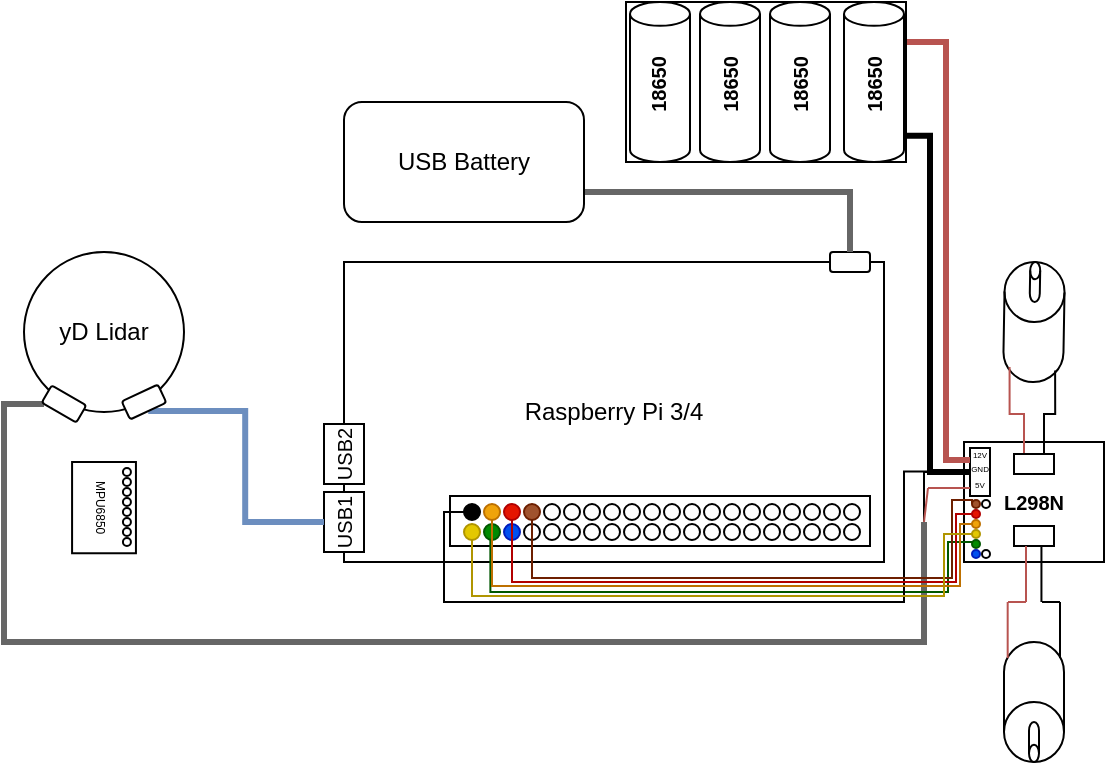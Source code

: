<mxfile version="13.6.6" type="github" pages="2">
  <diagram id="R3SiRMFxgYjuJNOLao2z" name="Hardware">
    <mxGraphModel dx="276" dy="149" grid="1" gridSize="10" guides="1" tooltips="1" connect="1" arrows="1" fold="1" page="1" pageScale="1" pageWidth="850" pageHeight="1100" math="0" shadow="0">
      <root>
        <mxCell id="0" />
        <mxCell id="1" parent="0" />
        <mxCell id="xIumV7urKmraXYFZjmjs-111" style="edgeStyle=orthogonalEdgeStyle;rounded=0;orthogonalLoop=1;jettySize=auto;html=1;exitX=0;exitY=0.5;exitDx=0;exitDy=0;endArrow=none;endFill=0;strokeWidth=3;fillColor=#f5f5f5;strokeColor=#666666;" parent="1" source="xIumV7urKmraXYFZjmjs-2" target="xIumV7urKmraXYFZjmjs-79" edge="1">
          <mxGeometry relative="1" as="geometry">
            <Array as="points">
              <mxPoint x="550" y="560" />
              <mxPoint x="550" y="630" />
              <mxPoint x="90" y="630" />
              <mxPoint x="90" y="511" />
            </Array>
          </mxGeometry>
        </mxCell>
        <mxCell id="xIumV7urKmraXYFZjmjs-112" value="" style="rounded=0;whiteSpace=wrap;html=1;strokeColor=none;" parent="1" vertex="1">
          <mxGeometry x="540" y="540" width="40" height="30" as="geometry" />
        </mxCell>
        <mxCell id="xIumV7urKmraXYFZjmjs-1" value="Raspberry Pi 3/4" style="rounded=0;whiteSpace=wrap;html=1;" parent="1" vertex="1">
          <mxGeometry x="260" y="440" width="270" height="150" as="geometry" />
        </mxCell>
        <mxCell id="xIumV7urKmraXYFZjmjs-2" value="&lt;b&gt;&lt;font style=&quot;font-size: 10px&quot;&gt;L298N&lt;/font&gt;&lt;/b&gt;" style="rounded=0;whiteSpace=wrap;html=1;" parent="1" vertex="1">
          <mxGeometry x="570" y="530" width="70" height="60" as="geometry" />
        </mxCell>
        <mxCell id="xIumV7urKmraXYFZjmjs-5" value="" style="group" parent="1" vertex="1" connectable="0">
          <mxGeometry x="590" y="630" width="30" height="60" as="geometry" />
        </mxCell>
        <mxCell id="xIumV7urKmraXYFZjmjs-3" value="" style="shape=cylinder2;whiteSpace=wrap;html=1;boundedLbl=1;backgroundOutline=1;size=15;rotation=-180;" parent="xIumV7urKmraXYFZjmjs-5" vertex="1">
          <mxGeometry width="30" height="60" as="geometry" />
        </mxCell>
        <mxCell id="xIumV7urKmraXYFZjmjs-4" value="" style="shape=cylinder2;whiteSpace=wrap;html=1;boundedLbl=1;backgroundOutline=1;size=4.333;rotation=-180;" parent="xIumV7urKmraXYFZjmjs-5" vertex="1">
          <mxGeometry x="12.5" y="40" width="5" height="20" as="geometry" />
        </mxCell>
        <mxCell id="xIumV7urKmraXYFZjmjs-6" value="" style="group;rotation=-179;" parent="1" vertex="1" connectable="0">
          <mxGeometry x="590" y="440" width="30" height="60" as="geometry" />
        </mxCell>
        <mxCell id="xIumV7urKmraXYFZjmjs-7" value="" style="shape=cylinder2;whiteSpace=wrap;html=1;boundedLbl=1;backgroundOutline=1;size=15;rotation=-359;" parent="xIumV7urKmraXYFZjmjs-6" vertex="1">
          <mxGeometry width="30" height="60" as="geometry" />
        </mxCell>
        <mxCell id="xIumV7urKmraXYFZjmjs-8" value="" style="shape=cylinder2;whiteSpace=wrap;html=1;boundedLbl=1;backgroundOutline=1;size=4.333;rotation=-359;" parent="xIumV7urKmraXYFZjmjs-6" vertex="1">
          <mxGeometry x="13" width="5" height="20" as="geometry" />
        </mxCell>
        <mxCell id="xIumV7urKmraXYFZjmjs-9" value="yD Lidar" style="ellipse;whiteSpace=wrap;html=1;aspect=fixed;" parent="1" vertex="1">
          <mxGeometry x="100" y="435" width="80" height="80" as="geometry" />
        </mxCell>
        <mxCell id="xIumV7urKmraXYFZjmjs-10" value="" style="rounded=0;whiteSpace=wrap;html=1;" parent="1" vertex="1">
          <mxGeometry x="313" y="557" width="210" height="25" as="geometry" />
        </mxCell>
        <mxCell id="xIumV7urKmraXYFZjmjs-11" value="&lt;font size=&quot;1&quot;&gt;USB1&lt;/font&gt;" style="rounded=0;whiteSpace=wrap;html=1;rotation=-90;" parent="1" vertex="1">
          <mxGeometry x="245" y="560" width="30" height="20" as="geometry" />
        </mxCell>
        <mxCell id="xIumV7urKmraXYFZjmjs-13" value="&lt;font style=&quot;font-size: 10px&quot;&gt;USB2&lt;/font&gt;" style="rounded=0;whiteSpace=wrap;html=1;rotation=-90;" parent="1" vertex="1">
          <mxGeometry x="245" y="526" width="30" height="20" as="geometry" />
        </mxCell>
        <mxCell id="xIumV7urKmraXYFZjmjs-14" value="" style="ellipse;whiteSpace=wrap;html=1;aspect=fixed;" parent="1" vertex="1">
          <mxGeometry x="510" y="561" width="8" height="8" as="geometry" />
        </mxCell>
        <mxCell id="xIumV7urKmraXYFZjmjs-15" value="" style="ellipse;whiteSpace=wrap;html=1;aspect=fixed;" parent="1" vertex="1">
          <mxGeometry x="510" y="571" width="8" height="8" as="geometry" />
        </mxCell>
        <mxCell id="xIumV7urKmraXYFZjmjs-17" value="" style="ellipse;whiteSpace=wrap;html=1;aspect=fixed;" parent="1" vertex="1">
          <mxGeometry x="500" y="561" width="8" height="8" as="geometry" />
        </mxCell>
        <mxCell id="xIumV7urKmraXYFZjmjs-18" value="" style="ellipse;whiteSpace=wrap;html=1;aspect=fixed;" parent="1" vertex="1">
          <mxGeometry x="500" y="571" width="8" height="8" as="geometry" />
        </mxCell>
        <mxCell id="xIumV7urKmraXYFZjmjs-19" value="" style="ellipse;whiteSpace=wrap;html=1;aspect=fixed;" parent="1" vertex="1">
          <mxGeometry x="490" y="561" width="8" height="8" as="geometry" />
        </mxCell>
        <mxCell id="xIumV7urKmraXYFZjmjs-20" value="" style="ellipse;whiteSpace=wrap;html=1;aspect=fixed;" parent="1" vertex="1">
          <mxGeometry x="490" y="571" width="8" height="8" as="geometry" />
        </mxCell>
        <mxCell id="xIumV7urKmraXYFZjmjs-21" value="" style="ellipse;whiteSpace=wrap;html=1;aspect=fixed;" parent="1" vertex="1">
          <mxGeometry x="480" y="561" width="8" height="8" as="geometry" />
        </mxCell>
        <mxCell id="xIumV7urKmraXYFZjmjs-22" value="" style="ellipse;whiteSpace=wrap;html=1;aspect=fixed;" parent="1" vertex="1">
          <mxGeometry x="480" y="571" width="8" height="8" as="geometry" />
        </mxCell>
        <mxCell id="xIumV7urKmraXYFZjmjs-23" value="" style="ellipse;whiteSpace=wrap;html=1;aspect=fixed;" parent="1" vertex="1">
          <mxGeometry x="470" y="561" width="8" height="8" as="geometry" />
        </mxCell>
        <mxCell id="xIumV7urKmraXYFZjmjs-24" value="" style="ellipse;whiteSpace=wrap;html=1;aspect=fixed;" parent="1" vertex="1">
          <mxGeometry x="470" y="571" width="8" height="8" as="geometry" />
        </mxCell>
        <mxCell id="xIumV7urKmraXYFZjmjs-25" value="" style="ellipse;whiteSpace=wrap;html=1;aspect=fixed;" parent="1" vertex="1">
          <mxGeometry x="460" y="561" width="8" height="8" as="geometry" />
        </mxCell>
        <mxCell id="xIumV7urKmraXYFZjmjs-26" value="" style="ellipse;whiteSpace=wrap;html=1;aspect=fixed;" parent="1" vertex="1">
          <mxGeometry x="460" y="571" width="8" height="8" as="geometry" />
        </mxCell>
        <mxCell id="xIumV7urKmraXYFZjmjs-27" value="" style="ellipse;whiteSpace=wrap;html=1;aspect=fixed;" parent="1" vertex="1">
          <mxGeometry x="450" y="561" width="8" height="8" as="geometry" />
        </mxCell>
        <mxCell id="xIumV7urKmraXYFZjmjs-28" value="" style="ellipse;whiteSpace=wrap;html=1;aspect=fixed;" parent="1" vertex="1">
          <mxGeometry x="450" y="571" width="8" height="8" as="geometry" />
        </mxCell>
        <mxCell id="xIumV7urKmraXYFZjmjs-29" value="" style="ellipse;whiteSpace=wrap;html=1;aspect=fixed;" parent="1" vertex="1">
          <mxGeometry x="440" y="561" width="8" height="8" as="geometry" />
        </mxCell>
        <mxCell id="xIumV7urKmraXYFZjmjs-30" value="" style="ellipse;whiteSpace=wrap;html=1;aspect=fixed;" parent="1" vertex="1">
          <mxGeometry x="440" y="571" width="8" height="8" as="geometry" />
        </mxCell>
        <mxCell id="xIumV7urKmraXYFZjmjs-31" value="" style="ellipse;whiteSpace=wrap;html=1;aspect=fixed;" parent="1" vertex="1">
          <mxGeometry x="430" y="561" width="8" height="8" as="geometry" />
        </mxCell>
        <mxCell id="xIumV7urKmraXYFZjmjs-32" value="" style="ellipse;whiteSpace=wrap;html=1;aspect=fixed;" parent="1" vertex="1">
          <mxGeometry x="430" y="571" width="8" height="8" as="geometry" />
        </mxCell>
        <mxCell id="xIumV7urKmraXYFZjmjs-33" value="" style="ellipse;whiteSpace=wrap;html=1;aspect=fixed;" parent="1" vertex="1">
          <mxGeometry x="420" y="561" width="8" height="8" as="geometry" />
        </mxCell>
        <mxCell id="xIumV7urKmraXYFZjmjs-34" value="" style="ellipse;whiteSpace=wrap;html=1;aspect=fixed;" parent="1" vertex="1">
          <mxGeometry x="420" y="571" width="8" height="8" as="geometry" />
        </mxCell>
        <mxCell id="xIumV7urKmraXYFZjmjs-35" value="" style="ellipse;whiteSpace=wrap;html=1;aspect=fixed;" parent="1" vertex="1">
          <mxGeometry x="410" y="561" width="8" height="8" as="geometry" />
        </mxCell>
        <mxCell id="xIumV7urKmraXYFZjmjs-36" value="" style="ellipse;whiteSpace=wrap;html=1;aspect=fixed;" parent="1" vertex="1">
          <mxGeometry x="410" y="571" width="8" height="8" as="geometry" />
        </mxCell>
        <mxCell id="xIumV7urKmraXYFZjmjs-37" value="" style="ellipse;whiteSpace=wrap;html=1;aspect=fixed;" parent="1" vertex="1">
          <mxGeometry x="400" y="561" width="8" height="8" as="geometry" />
        </mxCell>
        <mxCell id="xIumV7urKmraXYFZjmjs-38" value="" style="ellipse;whiteSpace=wrap;html=1;aspect=fixed;" parent="1" vertex="1">
          <mxGeometry x="400" y="571" width="8" height="8" as="geometry" />
        </mxCell>
        <mxCell id="xIumV7urKmraXYFZjmjs-39" value="" style="ellipse;whiteSpace=wrap;html=1;aspect=fixed;" parent="1" vertex="1">
          <mxGeometry x="390" y="561" width="8" height="8" as="geometry" />
        </mxCell>
        <mxCell id="xIumV7urKmraXYFZjmjs-40" value="" style="ellipse;whiteSpace=wrap;html=1;aspect=fixed;" parent="1" vertex="1">
          <mxGeometry x="390" y="571" width="8" height="8" as="geometry" />
        </mxCell>
        <mxCell id="xIumV7urKmraXYFZjmjs-41" value="" style="ellipse;whiteSpace=wrap;html=1;aspect=fixed;" parent="1" vertex="1">
          <mxGeometry x="380" y="561" width="8" height="8" as="geometry" />
        </mxCell>
        <mxCell id="xIumV7urKmraXYFZjmjs-42" value="" style="ellipse;whiteSpace=wrap;html=1;aspect=fixed;" parent="1" vertex="1">
          <mxGeometry x="380" y="571" width="8" height="8" as="geometry" />
        </mxCell>
        <mxCell id="xIumV7urKmraXYFZjmjs-43" value="" style="ellipse;whiteSpace=wrap;html=1;aspect=fixed;" parent="1" vertex="1">
          <mxGeometry x="370" y="561" width="8" height="8" as="geometry" />
        </mxCell>
        <mxCell id="xIumV7urKmraXYFZjmjs-44" value="" style="ellipse;whiteSpace=wrap;html=1;aspect=fixed;" parent="1" vertex="1">
          <mxGeometry x="370" y="571" width="8" height="8" as="geometry" />
        </mxCell>
        <mxCell id="xIumV7urKmraXYFZjmjs-45" value="" style="ellipse;whiteSpace=wrap;html=1;aspect=fixed;" parent="1" vertex="1">
          <mxGeometry x="360" y="561" width="8" height="8" as="geometry" />
        </mxCell>
        <mxCell id="xIumV7urKmraXYFZjmjs-46" value="" style="ellipse;whiteSpace=wrap;html=1;aspect=fixed;" parent="1" vertex="1">
          <mxGeometry x="360" y="571" width="8" height="8" as="geometry" />
        </mxCell>
        <mxCell id="xIumV7urKmraXYFZjmjs-47" value="" style="ellipse;whiteSpace=wrap;html=1;aspect=fixed;fillColor=#a0522d;strokeColor=#6D1F00;fontColor=#ffffff;" parent="1" vertex="1">
          <mxGeometry x="350" y="561" width="8" height="8" as="geometry" />
        </mxCell>
        <mxCell id="xIumV7urKmraXYFZjmjs-48" value="" style="ellipse;whiteSpace=wrap;html=1;aspect=fixed;" parent="1" vertex="1">
          <mxGeometry x="350" y="571" width="8" height="8" as="geometry" />
        </mxCell>
        <mxCell id="xIumV7urKmraXYFZjmjs-49" value="" style="ellipse;whiteSpace=wrap;html=1;aspect=fixed;fillColor=#e51400;strokeColor=#B20000;fontColor=#ffffff;" parent="1" vertex="1">
          <mxGeometry x="340" y="561" width="8" height="8" as="geometry" />
        </mxCell>
        <mxCell id="xIumV7urKmraXYFZjmjs-50" value="" style="ellipse;whiteSpace=wrap;html=1;aspect=fixed;fillColor=#0050ef;strokeColor=#001DBC;fontColor=#ffffff;" parent="1" vertex="1">
          <mxGeometry x="340" y="571" width="8" height="8" as="geometry" />
        </mxCell>
        <mxCell id="xIumV7urKmraXYFZjmjs-51" value="" style="ellipse;whiteSpace=wrap;html=1;aspect=fixed;fillColor=#f0a30a;strokeColor=#BD7000;fontColor=#ffffff;" parent="1" vertex="1">
          <mxGeometry x="330" y="561" width="8" height="8" as="geometry" />
        </mxCell>
        <mxCell id="ylG90S7znOfI5WwPX2T3-3" style="edgeStyle=orthogonalEdgeStyle;rounded=0;orthogonalLoop=1;jettySize=auto;html=1;exitX=0;exitY=1;exitDx=0;exitDy=0;entryX=0.471;entryY=0.354;entryDx=0;entryDy=0;endArrow=none;endFill=0;entryPerimeter=0;fillColor=#008a00;strokeColor=#005700;" edge="1" parent="1" target="xIumV7urKmraXYFZjmjs-92">
          <mxGeometry relative="1" as="geometry">
            <mxPoint x="333.172" y="572.828" as="sourcePoint" />
            <mxPoint x="576.0" y="576.0" as="targetPoint" />
            <Array as="points">
              <mxPoint x="333" y="605" />
              <mxPoint x="562" y="605" />
              <mxPoint x="562" y="580" />
              <mxPoint x="576" y="580" />
            </Array>
          </mxGeometry>
        </mxCell>
        <mxCell id="xIumV7urKmraXYFZjmjs-52" value="" style="ellipse;whiteSpace=wrap;html=1;aspect=fixed;fillColor=#008a00;strokeColor=#005700;fontColor=#ffffff;" parent="1" vertex="1">
          <mxGeometry x="330" y="571" width="8" height="8" as="geometry" />
        </mxCell>
        <mxCell id="xIumV7urKmraXYFZjmjs-135" style="edgeStyle=orthogonalEdgeStyle;rounded=0;orthogonalLoop=1;jettySize=auto;html=1;exitX=0;exitY=0.5;exitDx=0;exitDy=0;endArrow=none;endFill=0;strokeWidth=1;entryX=-0.124;entryY=1.261;entryDx=0;entryDy=0;entryPerimeter=0;" parent="1" source="xIumV7urKmraXYFZjmjs-53" target="xIumV7urKmraXYFZjmjs-119" edge="1">
          <mxGeometry relative="1" as="geometry">
            <mxPoint x="570" y="541" as="targetPoint" />
            <Array as="points">
              <mxPoint x="310" y="565" />
              <mxPoint x="310" y="610" />
              <mxPoint x="540" y="610" />
              <mxPoint x="540" y="545" />
            </Array>
          </mxGeometry>
        </mxCell>
        <mxCell id="xIumV7urKmraXYFZjmjs-53" value="" style="ellipse;whiteSpace=wrap;html=1;aspect=fixed;fillColor=#000000;" parent="1" vertex="1">
          <mxGeometry x="320" y="561" width="8" height="8" as="geometry" />
        </mxCell>
        <mxCell id="xIumV7urKmraXYFZjmjs-54" value="" style="ellipse;whiteSpace=wrap;html=1;aspect=fixed;fillColor=#e3c800;strokeColor=#B09500;fontColor=#ffffff;" parent="1" vertex="1">
          <mxGeometry x="320" y="571" width="8" height="8" as="geometry" />
        </mxCell>
        <mxCell id="xIumV7urKmraXYFZjmjs-62" style="edgeStyle=orthogonalEdgeStyle;rounded=0;orthogonalLoop=1;jettySize=auto;html=1;exitX=0.25;exitY=0;exitDx=0;exitDy=0;entryX=0.106;entryY=0.879;entryDx=0;entryDy=0;entryPerimeter=0;endArrow=none;endFill=0;fillColor=#f8cecc;strokeColor=#b85450;" parent="1" source="xIumV7urKmraXYFZjmjs-59" target="xIumV7urKmraXYFZjmjs-7" edge="1">
          <mxGeometry relative="1" as="geometry" />
        </mxCell>
        <mxCell id="xIumV7urKmraXYFZjmjs-64" style="edgeStyle=orthogonalEdgeStyle;rounded=0;orthogonalLoop=1;jettySize=auto;html=1;exitX=0.75;exitY=0;exitDx=0;exitDy=0;entryX=0.866;entryY=0.901;entryDx=0;entryDy=0;entryPerimeter=0;endArrow=none;endFill=0;" parent="1" source="xIumV7urKmraXYFZjmjs-59" target="xIumV7urKmraXYFZjmjs-7" edge="1">
          <mxGeometry relative="1" as="geometry" />
        </mxCell>
        <mxCell id="xIumV7urKmraXYFZjmjs-59" value="" style="rounded=0;whiteSpace=wrap;html=1;" parent="1" vertex="1">
          <mxGeometry x="595" y="536" width="20" height="10" as="geometry" />
        </mxCell>
        <mxCell id="xIumV7urKmraXYFZjmjs-60" value="" style="rounded=0;whiteSpace=wrap;html=1;" parent="1" vertex="1">
          <mxGeometry x="595" y="572" width="20" height="10" as="geometry" />
        </mxCell>
        <mxCell id="xIumV7urKmraXYFZjmjs-61" value="" style="rounded=0;whiteSpace=wrap;html=1;rotation=-90;" parent="1" vertex="1">
          <mxGeometry x="566" y="540" width="24" height="10" as="geometry" />
        </mxCell>
        <mxCell id="xIumV7urKmraXYFZjmjs-72" value="" style="endArrow=none;html=1;fillColor=#f8cecc;strokeColor=#b85450;" parent="1" edge="1">
          <mxGeometry width="50" height="50" relative="1" as="geometry">
            <mxPoint x="601" y="610" as="sourcePoint" />
            <mxPoint x="601" y="582" as="targetPoint" />
          </mxGeometry>
        </mxCell>
        <mxCell id="xIumV7urKmraXYFZjmjs-73" value="" style="endArrow=none;html=1;" parent="1" edge="1">
          <mxGeometry width="50" height="50" relative="1" as="geometry">
            <mxPoint x="608.72" y="610" as="sourcePoint" />
            <mxPoint x="608.72" y="582" as="targetPoint" />
          </mxGeometry>
        </mxCell>
        <mxCell id="xIumV7urKmraXYFZjmjs-74" value="" style="endArrow=none;html=1;fillColor=#f8cecc;strokeColor=#b85450;" parent="1" edge="1">
          <mxGeometry width="50" height="50" relative="1" as="geometry">
            <mxPoint x="592" y="610" as="sourcePoint" />
            <mxPoint x="601" y="610" as="targetPoint" />
          </mxGeometry>
        </mxCell>
        <mxCell id="xIumV7urKmraXYFZjmjs-75" value="" style="endArrow=none;html=1;" parent="1" edge="1">
          <mxGeometry width="50" height="50" relative="1" as="geometry">
            <mxPoint x="609" y="610" as="sourcePoint" />
            <mxPoint x="618" y="610" as="targetPoint" />
          </mxGeometry>
        </mxCell>
        <mxCell id="xIumV7urKmraXYFZjmjs-76" value="" style="endArrow=none;html=1;fillColor=#f8cecc;strokeColor=#b85450;" parent="1" edge="1">
          <mxGeometry width="50" height="50" relative="1" as="geometry">
            <mxPoint x="591.84" y="638" as="sourcePoint" />
            <mxPoint x="591.84" y="610" as="targetPoint" />
          </mxGeometry>
        </mxCell>
        <mxCell id="xIumV7urKmraXYFZjmjs-77" value="" style="endArrow=none;html=1;" parent="1" edge="1">
          <mxGeometry width="50" height="50" relative="1" as="geometry">
            <mxPoint x="618" y="638.0" as="sourcePoint" />
            <mxPoint x="618" y="610" as="targetPoint" />
          </mxGeometry>
        </mxCell>
        <mxCell id="xIumV7urKmraXYFZjmjs-78" value="" style="rounded=1;whiteSpace=wrap;html=1;" parent="1" vertex="1">
          <mxGeometry x="503" y="435" width="20" height="10" as="geometry" />
        </mxCell>
        <mxCell id="xIumV7urKmraXYFZjmjs-79" value="" style="rounded=1;whiteSpace=wrap;html=1;rotation=30;" parent="1" vertex="1">
          <mxGeometry x="110" y="506" width="20" height="10" as="geometry" />
        </mxCell>
        <mxCell id="xIumV7urKmraXYFZjmjs-81" style="edgeStyle=orthogonalEdgeStyle;rounded=0;orthogonalLoop=1;jettySize=auto;html=1;exitX=0.5;exitY=1;exitDx=0;exitDy=0;entryX=0.5;entryY=0;entryDx=0;entryDy=0;endArrow=none;endFill=0;strokeWidth=3;fillColor=#dae8fc;strokeColor=#6c8ebf;" parent="1" source="xIumV7urKmraXYFZjmjs-80" target="xIumV7urKmraXYFZjmjs-11" edge="1">
          <mxGeometry relative="1" as="geometry" />
        </mxCell>
        <mxCell id="xIumV7urKmraXYFZjmjs-80" value="" style="rounded=1;whiteSpace=wrap;html=1;rotation=-25;" parent="1" vertex="1">
          <mxGeometry x="150" y="505" width="20" height="10" as="geometry" />
        </mxCell>
        <mxCell id="ZHflZiLtVhVLELiU6hBP-4" style="edgeStyle=orthogonalEdgeStyle;rounded=0;jumpSize=1;orthogonalLoop=1;jettySize=auto;html=1;exitX=0;exitY=0.5;exitDx=0;exitDy=0;startArrow=none;startFill=0;endArrow=none;endFill=0;strokeWidth=1;fontSize=14;entryX=0.5;entryY=1;entryDx=0;entryDy=0;fillColor=#a0522d;strokeColor=#6D1F00;" parent="1" source="xIumV7urKmraXYFZjmjs-88" target="xIumV7urKmraXYFZjmjs-47" edge="1">
          <mxGeometry relative="1" as="geometry">
            <mxPoint x="574" y="559" as="sourcePoint" />
            <mxPoint x="358" y="567" as="targetPoint" />
            <Array as="points">
              <mxPoint x="574" y="559" />
              <mxPoint x="564" y="559" />
              <mxPoint x="564" y="598" />
              <mxPoint x="354" y="598" />
            </Array>
          </mxGeometry>
        </mxCell>
        <mxCell id="xIumV7urKmraXYFZjmjs-88" value="" style="ellipse;whiteSpace=wrap;html=1;aspect=fixed;fillColor=#a0522d;strokeColor=#6D1F00;fontColor=#ffffff;" parent="1" vertex="1">
          <mxGeometry x="574" y="559" width="4" height="4" as="geometry" />
        </mxCell>
        <mxCell id="ZHflZiLtVhVLELiU6hBP-3" style="edgeStyle=orthogonalEdgeStyle;rounded=0;jumpSize=1;orthogonalLoop=1;jettySize=auto;html=1;exitX=0;exitY=0.5;exitDx=0;exitDy=0;entryX=0.5;entryY=1;entryDx=0;entryDy=0;startArrow=none;startFill=0;endArrow=none;endFill=0;strokeWidth=1;fontSize=14;fillColor=#e51400;strokeColor=#B20000;" parent="1" source="xIumV7urKmraXYFZjmjs-89" target="xIumV7urKmraXYFZjmjs-49" edge="1">
          <mxGeometry relative="1" as="geometry">
            <mxPoint x="580.0" y="566" as="sourcePoint" />
            <mxPoint x="350" y="569" as="targetPoint" />
            <Array as="points">
              <mxPoint x="566" y="566" />
              <mxPoint x="566" y="600" />
              <mxPoint x="344" y="600" />
            </Array>
          </mxGeometry>
        </mxCell>
        <mxCell id="xIumV7urKmraXYFZjmjs-89" value="" style="ellipse;whiteSpace=wrap;html=1;aspect=fixed;fillColor=#e51400;strokeColor=#B20000;fontColor=#ffffff;" parent="1" vertex="1">
          <mxGeometry x="574" y="564" width="4" height="4" as="geometry" />
        </mxCell>
        <mxCell id="ZHflZiLtVhVLELiU6hBP-1" style="edgeStyle=orthogonalEdgeStyle;rounded=0;orthogonalLoop=1;jettySize=auto;html=1;exitX=0;exitY=0.5;exitDx=0;exitDy=0;entryX=0.5;entryY=1;entryDx=0;entryDy=0;startArrow=none;startFill=0;endArrow=none;endFill=0;strokeWidth=1;fontSize=14;jumpSize=1;fillColor=#f0a30a;strokeColor=#BD7000;" parent="1" source="xIumV7urKmraXYFZjmjs-90" target="xIumV7urKmraXYFZjmjs-51" edge="1">
          <mxGeometry relative="1" as="geometry">
            <mxPoint x="582.0" y="571" as="sourcePoint" />
            <mxPoint x="342.0" y="571" as="targetPoint" />
            <Array as="points">
              <mxPoint x="568" y="571" />
              <mxPoint x="568" y="602" />
              <mxPoint x="334" y="602" />
            </Array>
          </mxGeometry>
        </mxCell>
        <mxCell id="xIumV7urKmraXYFZjmjs-90" value="" style="ellipse;whiteSpace=wrap;html=1;aspect=fixed;fillColor=#f0a30a;strokeColor=#BD7000;fontColor=#ffffff;" parent="1" vertex="1">
          <mxGeometry x="574" y="569" width="4" height="4" as="geometry" />
        </mxCell>
        <mxCell id="ylG90S7znOfI5WwPX2T3-1" style="edgeStyle=orthogonalEdgeStyle;rounded=0;orthogonalLoop=1;jettySize=auto;html=1;exitX=0;exitY=0.5;exitDx=0;exitDy=0;endArrow=none;endFill=0;entryX=0.5;entryY=1;entryDx=0;entryDy=0;fillColor=#e3c800;strokeColor=#B09500;" edge="1" parent="1" source="xIumV7urKmraXYFZjmjs-91" target="xIumV7urKmraXYFZjmjs-54">
          <mxGeometry relative="1" as="geometry">
            <mxPoint x="574.26" y="577.88" as="sourcePoint" />
            <mxPoint x="324" y="581" as="targetPoint" />
            <Array as="points">
              <mxPoint x="560" y="576" />
              <mxPoint x="560" y="607" />
              <mxPoint x="324" y="607" />
            </Array>
          </mxGeometry>
        </mxCell>
        <mxCell id="xIumV7urKmraXYFZjmjs-91" value="" style="ellipse;whiteSpace=wrap;html=1;aspect=fixed;fillColor=#e3c800;strokeColor=#B09500;fontColor=#ffffff;" parent="1" vertex="1">
          <mxGeometry x="574" y="574" width="4" height="4" as="geometry" />
        </mxCell>
        <mxCell id="xIumV7urKmraXYFZjmjs-92" value="" style="ellipse;whiteSpace=wrap;html=1;aspect=fixed;fillColor=#008a00;strokeColor=#005700;fontColor=#ffffff;" parent="1" vertex="1">
          <mxGeometry x="574" y="579" width="4" height="4" as="geometry" />
        </mxCell>
        <mxCell id="xIumV7urKmraXYFZjmjs-93" value="" style="ellipse;whiteSpace=wrap;html=1;aspect=fixed;fillColor=#0050ef;strokeColor=#001DBC;fontColor=#ffffff;" parent="1" vertex="1">
          <mxGeometry x="574" y="584" width="4" height="4" as="geometry" />
        </mxCell>
        <mxCell id="xIumV7urKmraXYFZjmjs-94" value="" style="ellipse;whiteSpace=wrap;html=1;aspect=fixed;" parent="1" vertex="1">
          <mxGeometry x="579" y="559" width="4" height="4" as="geometry" />
        </mxCell>
        <mxCell id="xIumV7urKmraXYFZjmjs-95" value="" style="ellipse;whiteSpace=wrap;html=1;aspect=fixed;" parent="1" vertex="1">
          <mxGeometry x="579" y="584" width="4" height="4" as="geometry" />
        </mxCell>
        <mxCell id="xIumV7urKmraXYFZjmjs-96" value="&lt;font style=&quot;font-size: 6px&quot;&gt;MPU6850&lt;/font&gt;" style="rounded=0;whiteSpace=wrap;html=1;rotation=90;" parent="1" vertex="1">
          <mxGeometry x="117.19" y="546.85" width="45.63" height="31.93" as="geometry" />
        </mxCell>
        <mxCell id="xIumV7urKmraXYFZjmjs-103" value="" style="ellipse;whiteSpace=wrap;html=1;aspect=fixed;" parent="1" vertex="1">
          <mxGeometry x="149.46" y="543" width="4" height="4" as="geometry" />
        </mxCell>
        <mxCell id="xIumV7urKmraXYFZjmjs-104" value="" style="ellipse;whiteSpace=wrap;html=1;aspect=fixed;" parent="1" vertex="1">
          <mxGeometry x="149.46" y="548" width="4" height="4" as="geometry" />
        </mxCell>
        <mxCell id="xIumV7urKmraXYFZjmjs-105" value="" style="ellipse;whiteSpace=wrap;html=1;aspect=fixed;" parent="1" vertex="1">
          <mxGeometry x="149.46" y="553" width="4" height="4" as="geometry" />
        </mxCell>
        <mxCell id="xIumV7urKmraXYFZjmjs-106" value="" style="ellipse;whiteSpace=wrap;html=1;aspect=fixed;" parent="1" vertex="1">
          <mxGeometry x="149.46" y="558" width="4" height="4" as="geometry" />
        </mxCell>
        <mxCell id="xIumV7urKmraXYFZjmjs-107" value="" style="ellipse;whiteSpace=wrap;html=1;aspect=fixed;" parent="1" vertex="1">
          <mxGeometry x="149.46" y="563" width="4" height="4" as="geometry" />
        </mxCell>
        <mxCell id="xIumV7urKmraXYFZjmjs-108" value="" style="ellipse;whiteSpace=wrap;html=1;aspect=fixed;" parent="1" vertex="1">
          <mxGeometry x="149.46" y="568" width="4" height="4" as="geometry" />
        </mxCell>
        <mxCell id="xIumV7urKmraXYFZjmjs-109" value="" style="ellipse;whiteSpace=wrap;html=1;aspect=fixed;" parent="1" vertex="1">
          <mxGeometry x="149.46" y="573" width="4" height="4" as="geometry" />
        </mxCell>
        <mxCell id="xIumV7urKmraXYFZjmjs-110" value="" style="ellipse;whiteSpace=wrap;html=1;aspect=fixed;" parent="1" vertex="1">
          <mxGeometry x="149.46" y="578" width="4" height="4" as="geometry" />
        </mxCell>
        <mxCell id="xIumV7urKmraXYFZjmjs-113" value="" style="endArrow=none;html=1;strokeWidth=1;entryX=0.5;entryY=0;entryDx=0;entryDy=0;exitX=0.25;exitY=0.167;exitDx=0;exitDy=0;exitPerimeter=0;" parent="1" source="xIumV7urKmraXYFZjmjs-112" target="xIumV7urKmraXYFZjmjs-61" edge="1">
          <mxGeometry width="50" height="50" relative="1" as="geometry">
            <mxPoint x="530" y="590" as="sourcePoint" />
            <mxPoint x="580" y="540" as="targetPoint" />
          </mxGeometry>
        </mxCell>
        <mxCell id="xIumV7urKmraXYFZjmjs-114" value="" style="endArrow=none;html=1;strokeWidth=1;exitX=0.25;exitY=1;exitDx=0;exitDy=0;" parent="1" source="xIumV7urKmraXYFZjmjs-112" edge="1">
          <mxGeometry width="50" height="50" relative="1" as="geometry">
            <mxPoint x="530" y="585" as="sourcePoint" />
            <mxPoint x="550" y="545" as="targetPoint" />
          </mxGeometry>
        </mxCell>
        <mxCell id="xIumV7urKmraXYFZjmjs-115" value="" style="endArrow=none;html=1;strokeWidth=1;entryX=0.5;entryY=0;entryDx=0;entryDy=0;fillColor=#f8cecc;strokeColor=#b85450;" parent="1" edge="1">
          <mxGeometry width="50" height="50" relative="1" as="geometry">
            <mxPoint x="552" y="553" as="sourcePoint" />
            <mxPoint x="573.0" y="553" as="targetPoint" />
          </mxGeometry>
        </mxCell>
        <mxCell id="xIumV7urKmraXYFZjmjs-116" value="" style="endArrow=none;html=1;strokeWidth=1;exitX=0.25;exitY=1;exitDx=0;exitDy=0;fillColor=#f8cecc;strokeColor=#b85450;" parent="1" source="xIumV7urKmraXYFZjmjs-112" edge="1">
          <mxGeometry width="50" height="50" relative="1" as="geometry">
            <mxPoint x="552" y="578" as="sourcePoint" />
            <mxPoint x="552" y="553" as="targetPoint" />
          </mxGeometry>
        </mxCell>
        <mxCell id="xIumV7urKmraXYFZjmjs-118" value="&lt;font style=&quot;font-size: 4px&quot;&gt;5V&lt;/font&gt;" style="text;html=1;strokeColor=none;fillColor=none;align=center;verticalAlign=middle;whiteSpace=wrap;rounded=0;" parent="1" vertex="1">
          <mxGeometry x="575" y="546.85" width="6" height="5" as="geometry" />
        </mxCell>
        <mxCell id="xIumV7urKmraXYFZjmjs-119" value="&lt;font style=&quot;font-size: 4px&quot;&gt;GND&lt;/font&gt;" style="text;html=1;strokeColor=none;fillColor=none;align=center;verticalAlign=middle;whiteSpace=wrap;rounded=0;" parent="1" vertex="1">
          <mxGeometry x="575" y="538.5" width="6" height="5" as="geometry" />
        </mxCell>
        <mxCell id="xIumV7urKmraXYFZjmjs-121" style="edgeStyle=orthogonalEdgeStyle;rounded=0;orthogonalLoop=1;jettySize=auto;html=1;exitX=1;exitY=0.75;exitDx=0;exitDy=0;entryX=0.5;entryY=0;entryDx=0;entryDy=0;endArrow=none;endFill=0;strokeWidth=3;fillColor=#f5f5f5;strokeColor=#666666;" parent="1" source="xIumV7urKmraXYFZjmjs-120" target="xIumV7urKmraXYFZjmjs-78" edge="1">
          <mxGeometry relative="1" as="geometry" />
        </mxCell>
        <mxCell id="xIumV7urKmraXYFZjmjs-120" value="USB Battery" style="rounded=1;whiteSpace=wrap;html=1;" parent="1" vertex="1">
          <mxGeometry x="260" y="360" width="120" height="60" as="geometry" />
        </mxCell>
        <mxCell id="xIumV7urKmraXYFZjmjs-132" style="edgeStyle=orthogonalEdgeStyle;rounded=0;orthogonalLoop=1;jettySize=auto;html=1;exitX=1.037;exitY=0.836;exitDx=0;exitDy=0;entryX=0.5;entryY=0;entryDx=0;entryDy=0;endArrow=none;endFill=0;strokeWidth=3;exitPerimeter=0;" parent="1" source="xIumV7urKmraXYFZjmjs-126" target="xIumV7urKmraXYFZjmjs-61" edge="1">
          <mxGeometry relative="1" as="geometry">
            <Array as="points">
              <mxPoint x="553" y="377" />
              <mxPoint x="553" y="545" />
            </Array>
          </mxGeometry>
        </mxCell>
        <mxCell id="xIumV7urKmraXYFZjmjs-133" style="edgeStyle=orthogonalEdgeStyle;rounded=0;orthogonalLoop=1;jettySize=auto;html=1;exitX=1;exitY=0.25;exitDx=0;exitDy=0;entryX=0.75;entryY=0;entryDx=0;entryDy=0;endArrow=none;endFill=0;strokeWidth=3;fillColor=#f8cecc;strokeColor=#b85450;" parent="1" source="xIumV7urKmraXYFZjmjs-122" target="xIumV7urKmraXYFZjmjs-61" edge="1">
          <mxGeometry relative="1" as="geometry">
            <Array as="points">
              <mxPoint x="561" y="330" />
              <mxPoint x="561" y="539" />
            </Array>
          </mxGeometry>
        </mxCell>
        <mxCell id="xIumV7urKmraXYFZjmjs-122" value="" style="rounded=0;whiteSpace=wrap;html=1;" parent="1" vertex="1">
          <mxGeometry x="401" y="310" width="140" height="80" as="geometry" />
        </mxCell>
        <mxCell id="xIumV7urKmraXYFZjmjs-123" value="" style="shape=cylinder2;whiteSpace=wrap;html=1;boundedLbl=1;backgroundOutline=1;size=5.952;" parent="1" vertex="1">
          <mxGeometry x="403" y="310" width="30" height="80" as="geometry" />
        </mxCell>
        <mxCell id="xIumV7urKmraXYFZjmjs-124" value="" style="shape=cylinder2;whiteSpace=wrap;html=1;boundedLbl=1;backgroundOutline=1;size=5.952;" parent="1" vertex="1">
          <mxGeometry x="438" y="310" width="30" height="80" as="geometry" />
        </mxCell>
        <mxCell id="xIumV7urKmraXYFZjmjs-125" value="" style="shape=cylinder2;whiteSpace=wrap;html=1;boundedLbl=1;backgroundOutline=1;size=5.952;" parent="1" vertex="1">
          <mxGeometry x="473" y="310" width="30" height="80" as="geometry" />
        </mxCell>
        <mxCell id="xIumV7urKmraXYFZjmjs-126" value="" style="shape=cylinder2;whiteSpace=wrap;html=1;boundedLbl=1;backgroundOutline=1;size=5.952;" parent="1" vertex="1">
          <mxGeometry x="510" y="310" width="30" height="80" as="geometry" />
        </mxCell>
        <mxCell id="xIumV7urKmraXYFZjmjs-128" value="&lt;b&gt;&lt;font style=&quot;font-size: 10px&quot;&gt;18650&lt;/font&gt;&lt;/b&gt;" style="text;html=1;strokeColor=none;fillColor=none;align=center;verticalAlign=middle;whiteSpace=wrap;rounded=0;rotation=-90;" parent="1" vertex="1">
          <mxGeometry x="397" y="341" width="40" height="20" as="geometry" />
        </mxCell>
        <mxCell id="xIumV7urKmraXYFZjmjs-129" value="&lt;b&gt;&lt;font style=&quot;font-size: 10px&quot;&gt;18650&lt;/font&gt;&lt;/b&gt;" style="text;html=1;strokeColor=none;fillColor=none;align=center;verticalAlign=middle;whiteSpace=wrap;rounded=0;rotation=-90;" parent="1" vertex="1">
          <mxGeometry x="433" y="341" width="40" height="20" as="geometry" />
        </mxCell>
        <mxCell id="xIumV7urKmraXYFZjmjs-130" value="&lt;b&gt;&lt;font style=&quot;font-size: 10px&quot;&gt;18650&lt;/font&gt;&lt;/b&gt;" style="text;html=1;strokeColor=none;fillColor=none;align=center;verticalAlign=middle;whiteSpace=wrap;rounded=0;rotation=-90;" parent="1" vertex="1">
          <mxGeometry x="468" y="341" width="40" height="20" as="geometry" />
        </mxCell>
        <mxCell id="xIumV7urKmraXYFZjmjs-131" value="&lt;b&gt;&lt;font style=&quot;font-size: 10px&quot;&gt;18650&lt;/font&gt;&lt;/b&gt;" style="text;html=1;strokeColor=none;fillColor=none;align=center;verticalAlign=middle;whiteSpace=wrap;rounded=0;rotation=-90;" parent="1" vertex="1">
          <mxGeometry x="505" y="341" width="40" height="20" as="geometry" />
        </mxCell>
        <mxCell id="xIumV7urKmraXYFZjmjs-134" value="&lt;font style=&quot;font-size: 4px&quot;&gt;12V&lt;/font&gt;" style="text;html=1;strokeColor=none;fillColor=none;align=center;verticalAlign=middle;whiteSpace=wrap;rounded=0;" parent="1" vertex="1">
          <mxGeometry x="575" y="531" width="6" height="5" as="geometry" />
        </mxCell>
      </root>
    </mxGraphModel>
  </diagram>
  <diagram id="Hr2VfhCFNMmHcY7PxICB" name="Middleware">
    
    <mxGraphModel dx="569" dy="307" grid="1" gridSize="10" guides="1" tooltips="1" connect="1" arrows="1" fold="1" page="1" pageScale="1" pageWidth="850" pageHeight="1100" math="0" shadow="0">
      
      <root>
        
        <mxCell id="97mYZWVkJzpR4eBEVFH7-0" />
        
        <mxCell id="97mYZWVkJzpR4eBEVFH7-1" parent="97mYZWVkJzpR4eBEVFH7-0" />
        
        <mxCell id="97mYZWVkJzpR4eBEVFH7-2" value="UBUNTU" style="rounded=0;whiteSpace=wrap;html=1;fillColor=#FFFFFF;fontSize=14;fontStyle=1" vertex="1" parent="97mYZWVkJzpR4eBEVFH7-1">
          
          <mxGeometry x="160" y="600" width="638" height="40" as="geometry" />
          
        </mxCell>
        
        <mxCell id="97mYZWVkJzpR4eBEVFH7-3" value="&lt;div&gt;&amp;nbsp;&lt;/div&gt;&lt;div&gt;&lt;br&gt;&lt;/div&gt;&lt;div&gt;&lt;br&gt;&lt;/div&gt;&lt;div&gt;&lt;br&gt;&lt;/div&gt;&lt;div&gt;ROS&lt;/div&gt;" style="rounded=0;whiteSpace=wrap;html=1;fillColor=#FFFFFF;fontSize=14;fontStyle=1" vertex="1" parent="97mYZWVkJzpR4eBEVFH7-1">
          
          <mxGeometry x="160" y="470" width="638" height="120" as="geometry" />
          
        </mxCell>
        
        <mxCell id="97mYZWVkJzpR4eBEVFH7-6" style="edgeStyle=orthogonalEdgeStyle;rounded=0;orthogonalLoop=1;jettySize=auto;html=1;exitX=-0.025;exitY=0.498;exitDx=0;exitDy=0;entryX=0;entryY=0.5;entryDx=0;entryDy=0;endArrow=none;endFill=0;strokeWidth=1;fontSize=14;fillColor=#dae8fc;strokeColor=#6c8ebf;exitPerimeter=0;" edge="1" parent="97mYZWVkJzpR4eBEVFH7-1" source="97mYZWVkJzpR4eBEVFH7-4" target="97mYZWVkJzpR4eBEVFH7-5">
          
          <mxGeometry relative="1" as="geometry">
            
            <Array as="points">
              
              <mxPoint x="147" y="400" />
              
              <mxPoint x="147" y="617" />
              
            </Array>
            
          </mxGeometry>
          
        </mxCell>
        
        <mxCell id="97mYZWVkJzpR4eBEVFH7-10" style="edgeStyle=orthogonalEdgeStyle;rounded=0;orthogonalLoop=1;jettySize=auto;html=1;exitX=0.5;exitY=1;exitDx=0;exitDy=0;entryX=0.957;entryY=0.418;entryDx=0;entryDy=0;entryPerimeter=0;endArrow=blockThin;endFill=1;strokeWidth=1;fontSize=14;startArrow=none;startFill=0;fillColor=#d5e8d4;strokeColor=#82b366;" edge="1" parent="97mYZWVkJzpR4eBEVFH7-1" source="97mYZWVkJzpR4eBEVFH7-4" target="97mYZWVkJzpR4eBEVFH7-7">
          
          <mxGeometry relative="1" as="geometry" />
          
        </mxCell>
        
        <mxCell id="97mYZWVkJzpR4eBEVFH7-4" value="lidar.py" style="rounded=0;whiteSpace=wrap;html=1;fillColor=#FFFFFF;fontSize=14;fontStyle=1" vertex="1" parent="97mYZWVkJzpR4eBEVFH7-1">
          
          <mxGeometry x="160" y="340" width="102" height="120" as="geometry" />
          
        </mxCell>
        
        <mxCell id="97mYZWVkJzpR4eBEVFH7-5" value="&lt;font size=&quot;1&quot;&gt;&lt;span class=&quot;pl-s&quot; style=&quot;font-size: 8px&quot;&gt;/dev/ydlidar&lt;/span&gt;&lt;/font&gt;" style="rounded=1;whiteSpace=wrap;html=1;fillColor=#FFFFFF;fontSize=14;" vertex="1" parent="97mYZWVkJzpR4eBEVFH7-1">
          
          <mxGeometry x="167" y="607" width="63" height="20" as="geometry" />
          
        </mxCell>
        
        <mxCell id="97mYZWVkJzpR4eBEVFH7-7" value="&lt;font style=&quot;font-size: 9px&quot;&gt;&lt;br&gt;&lt;/font&gt;" style="shape=cylinder2;whiteSpace=wrap;html=1;boundedLbl=1;backgroundOutline=1;size=5;fillColor=#FFFFFF;fontSize=14;rotation=-90;" vertex="1" parent="97mYZWVkJzpR4eBEVFH7-1">
          
          <mxGeometry x="205" y="450" width="30" height="90" as="geometry" />
          
        </mxCell>
        
        <mxCell id="97mYZWVkJzpR4eBEVFH7-8" value="&lt;font style=&quot;font-size: 12px&quot;&gt;msg: lidar&lt;/font&gt;" style="text;html=1;strokeColor=none;fillColor=none;align=center;verticalAlign=middle;whiteSpace=wrap;rounded=0;fontSize=14;" vertex="1" parent="97mYZWVkJzpR4eBEVFH7-1">
          
          <mxGeometry x="180" y="485" width="80" height="20" as="geometry" />
          
        </mxCell>
        
        <mxCell id="97mYZWVkJzpR4eBEVFH7-12" style="edgeStyle=orthogonalEdgeStyle;rounded=0;orthogonalLoop=1;jettySize=auto;html=1;exitX=0.25;exitY=1;exitDx=0;exitDy=0;entryX=0.491;entryY=0.995;entryDx=0;entryDy=0;entryPerimeter=0;startArrow=blockThin;startFill=1;endArrow=none;endFill=0;strokeWidth=1;fontSize=14;fillColor=#d5e8d4;strokeColor=#82b366;" edge="1" parent="97mYZWVkJzpR4eBEVFH7-1" source="97mYZWVkJzpR4eBEVFH7-11" target="97mYZWVkJzpR4eBEVFH7-7">
          
          <mxGeometry relative="1" as="geometry" />
          
        </mxCell>
        
        <mxCell id="97mYZWVkJzpR4eBEVFH7-11" value="hoover.py" style="rounded=0;whiteSpace=wrap;html=1;fillColor=#FFFFFF;fontSize=14;fontStyle=1" vertex="1" parent="97mYZWVkJzpR4eBEVFH7-1">
          
          <mxGeometry x="270" y="340" width="102" height="120" as="geometry" />
          
        </mxCell>
        
      </root>
      
    </mxGraphModel>
    
  </diagram>
</mxfile>
